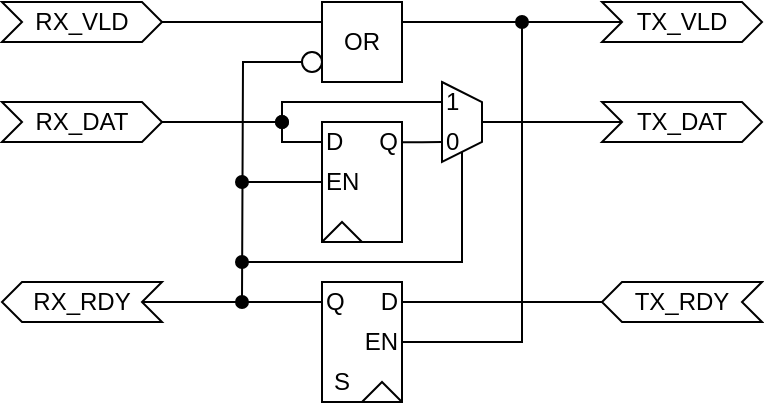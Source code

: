 <mxfile version="24.7.17">
  <diagram name="Page-1" id="h-33Ypo1zXG0YeIfGgGF">
    <mxGraphModel dx="1114" dy="870" grid="1" gridSize="10" guides="1" tooltips="1" connect="1" arrows="1" fold="1" page="1" pageScale="1" pageWidth="850" pageHeight="1100" math="0" shadow="0">
      <root>
        <mxCell id="0" />
        <mxCell id="1" parent="0" />
        <mxCell id="BdMwT2BXw6ccnMAw5Xdu-15" style="edgeStyle=orthogonalEdgeStyle;rounded=0;orthogonalLoop=1;jettySize=auto;html=1;exitX=1;exitY=0.5;exitDx=0;exitDy=0;endArrow=none;endFill=0;entryX=0;entryY=0.25;entryDx=0;entryDy=0;" parent="1" source="BdMwT2BXw6ccnMAw5Xdu-12" target="nYWVUmKUhp8h8kReskuT-10" edge="1">
          <mxGeometry relative="1" as="geometry">
            <mxPoint x="400" y="500" as="targetPoint" />
          </mxGeometry>
        </mxCell>
        <mxCell id="BdMwT2BXw6ccnMAw5Xdu-12" value="RX_VLD" style="shape=step;perimeter=stepPerimeter;whiteSpace=wrap;html=1;fixedSize=1;size=10;" parent="1" vertex="1">
          <mxGeometry x="300" y="490" width="80" height="20" as="geometry" />
        </mxCell>
        <mxCell id="BdMwT2BXw6ccnMAw5Xdu-13" value="TX_VLD" style="shape=step;perimeter=stepPerimeter;whiteSpace=wrap;html=1;fixedSize=1;size=10;" parent="1" vertex="1">
          <mxGeometry x="600" y="490" width="80" height="20" as="geometry" />
        </mxCell>
        <mxCell id="BdMwT2BXw6ccnMAw5Xdu-14" style="edgeStyle=orthogonalEdgeStyle;rounded=0;orthogonalLoop=1;jettySize=auto;html=1;exitX=1;exitY=0.25;exitDx=0;exitDy=0;endArrow=none;endFill=0;" parent="1" source="nYWVUmKUhp8h8kReskuT-10" target="BdMwT2BXw6ccnMAw5Xdu-13" edge="1">
          <mxGeometry relative="1" as="geometry">
            <mxPoint x="580" y="500" as="sourcePoint" />
          </mxGeometry>
        </mxCell>
        <mxCell id="BdMwT2BXw6ccnMAw5Xdu-20" value="" style="group" parent="1" vertex="1" connectable="0">
          <mxGeometry x="460" y="550" width="40" height="60" as="geometry" />
        </mxCell>
        <mxCell id="BdMwT2BXw6ccnMAw5Xdu-21" value="" style="rounded=0;whiteSpace=wrap;html=1;" parent="BdMwT2BXw6ccnMAw5Xdu-20" vertex="1">
          <mxGeometry width="40" height="60" as="geometry" />
        </mxCell>
        <mxCell id="BdMwT2BXw6ccnMAw5Xdu-22" value="D" style="text;html=1;strokeColor=none;fillColor=none;align=left;verticalAlign=middle;whiteSpace=wrap;rounded=0;" parent="BdMwT2BXw6ccnMAw5Xdu-20" vertex="1">
          <mxGeometry width="20" height="20" as="geometry" />
        </mxCell>
        <mxCell id="BdMwT2BXw6ccnMAw5Xdu-23" value="Q" style="text;html=1;strokeColor=none;fillColor=none;align=right;verticalAlign=middle;whiteSpace=wrap;rounded=0;" parent="BdMwT2BXw6ccnMAw5Xdu-20" vertex="1">
          <mxGeometry x="20" width="20" height="20" as="geometry" />
        </mxCell>
        <mxCell id="BdMwT2BXw6ccnMAw5Xdu-24" value="" style="endArrow=none;html=1;rounded=0;" parent="BdMwT2BXw6ccnMAw5Xdu-20" edge="1">
          <mxGeometry width="50" height="50" relative="1" as="geometry">
            <mxPoint y="60" as="sourcePoint" />
            <mxPoint x="20" y="60" as="targetPoint" />
            <Array as="points">
              <mxPoint x="10" y="50" />
            </Array>
          </mxGeometry>
        </mxCell>
        <mxCell id="BdMwT2BXw6ccnMAw5Xdu-26" value="EN" style="text;html=1;strokeColor=none;fillColor=none;align=left;verticalAlign=middle;whiteSpace=wrap;rounded=0;" parent="BdMwT2BXw6ccnMAw5Xdu-20" vertex="1">
          <mxGeometry y="20" width="20" height="20" as="geometry" />
        </mxCell>
        <mxCell id="BdMwT2BXw6ccnMAw5Xdu-27" style="edgeStyle=orthogonalEdgeStyle;rounded=0;orthogonalLoop=1;jettySize=auto;html=1;endArrow=none;endFill=0;" parent="1" source="BdMwT2BXw6ccnMAw5Xdu-28" edge="1">
          <mxGeometry relative="1" as="geometry">
            <mxPoint x="440" y="550" as="targetPoint" />
            <Array as="points" />
          </mxGeometry>
        </mxCell>
        <mxCell id="BdMwT2BXw6ccnMAw5Xdu-28" value="RX_DAT" style="shape=step;perimeter=stepPerimeter;whiteSpace=wrap;html=1;fixedSize=1;size=10;" parent="1" vertex="1">
          <mxGeometry x="300" y="540" width="80" height="20" as="geometry" />
        </mxCell>
        <mxCell id="BdMwT2BXw6ccnMAw5Xdu-29" style="edgeStyle=orthogonalEdgeStyle;rounded=0;orthogonalLoop=1;jettySize=auto;html=1;exitX=1;exitY=0.5;exitDx=0;exitDy=0;entryX=0;entryY=0.5;entryDx=0;entryDy=0;endArrow=none;endFill=0;" parent="1" source="BdMwT2BXw6ccnMAw5Xdu-30" target="nYWVUmKUhp8h8kReskuT-5" edge="1">
          <mxGeometry relative="1" as="geometry">
            <mxPoint x="440" y="640" as="targetPoint" />
          </mxGeometry>
        </mxCell>
        <mxCell id="BdMwT2BXw6ccnMAw5Xdu-30" value="RX_RDY" style="shape=step;perimeter=stepPerimeter;whiteSpace=wrap;html=1;fixedSize=1;size=10;flipH=1;" parent="1" vertex="1">
          <mxGeometry x="300" y="630" width="80" height="20" as="geometry" />
        </mxCell>
        <mxCell id="BdMwT2BXw6ccnMAw5Xdu-34" value="TX_DAT" style="shape=step;perimeter=stepPerimeter;whiteSpace=wrap;html=1;fixedSize=1;size=10;" parent="1" vertex="1">
          <mxGeometry x="600" y="540" width="80" height="20" as="geometry" />
        </mxCell>
        <mxCell id="BdMwT2BXw6ccnMAw5Xdu-35" style="edgeStyle=orthogonalEdgeStyle;rounded=0;orthogonalLoop=1;jettySize=auto;html=1;endArrow=none;endFill=0;exitX=0.5;exitY=0;exitDx=0;exitDy=0;" parent="1" source="nYWVUmKUhp8h8kReskuT-19" target="BdMwT2BXw6ccnMAw5Xdu-34" edge="1">
          <mxGeometry relative="1" as="geometry">
            <mxPoint x="549.36" y="546.39" as="sourcePoint" />
          </mxGeometry>
        </mxCell>
        <mxCell id="BdMwT2BXw6ccnMAw5Xdu-37" value="TX_RDY" style="shape=step;perimeter=stepPerimeter;whiteSpace=wrap;html=1;fixedSize=1;size=10;flipH=1;" parent="1" vertex="1">
          <mxGeometry x="600" y="630" width="80" height="20" as="geometry" />
        </mxCell>
        <mxCell id="BdMwT2BXw6ccnMAw5Xdu-38" style="edgeStyle=orthogonalEdgeStyle;rounded=0;orthogonalLoop=1;jettySize=auto;html=1;endArrow=none;endFill=0;exitX=1;exitY=0.5;exitDx=0;exitDy=0;entryX=0;entryY=0.5;entryDx=0;entryDy=0;" parent="1" source="nYWVUmKUhp8h8kReskuT-4" target="BdMwT2BXw6ccnMAw5Xdu-37" edge="1">
          <mxGeometry relative="1" as="geometry">
            <mxPoint x="470" y="640" as="targetPoint" />
            <mxPoint x="360" y="640" as="sourcePoint" />
            <Array as="points" />
          </mxGeometry>
        </mxCell>
        <mxCell id="BdMwT2BXw6ccnMAw5Xdu-41" style="edgeStyle=orthogonalEdgeStyle;rounded=0;orthogonalLoop=1;jettySize=auto;html=1;endArrow=oval;endFill=1;exitX=0;exitY=0.5;exitDx=0;exitDy=0;startArrow=none;startFill=0;" parent="1" source="nYWVUmKUhp8h8kReskuT-11" edge="1">
          <mxGeometry relative="1" as="geometry">
            <mxPoint x="420" y="640" as="targetPoint" />
            <mxPoint x="380" y="500" as="sourcePoint" />
          </mxGeometry>
        </mxCell>
        <mxCell id="BdMwT2BXw6ccnMAw5Xdu-42" style="edgeStyle=orthogonalEdgeStyle;rounded=0;orthogonalLoop=1;jettySize=auto;html=1;endArrow=oval;endFill=1;startArrow=none;startFill=0;exitX=0;exitY=0.5;exitDx=0;exitDy=0;" parent="1" source="BdMwT2BXw6ccnMAw5Xdu-26" edge="1">
          <mxGeometry relative="1" as="geometry">
            <mxPoint x="420" y="580" as="targetPoint" />
            <mxPoint x="380" y="590" as="sourcePoint" />
          </mxGeometry>
        </mxCell>
        <mxCell id="nYWVUmKUhp8h8kReskuT-9" value="" style="group" parent="1" vertex="1" connectable="0">
          <mxGeometry x="450" y="490" width="50" height="40" as="geometry" />
        </mxCell>
        <mxCell id="nYWVUmKUhp8h8kReskuT-10" value="OR" style="whiteSpace=wrap;html=1;aspect=fixed;" parent="nYWVUmKUhp8h8kReskuT-9" vertex="1">
          <mxGeometry x="10" width="40" height="40" as="geometry" />
        </mxCell>
        <mxCell id="nYWVUmKUhp8h8kReskuT-11" value="" style="ellipse;whiteSpace=wrap;html=1;" parent="nYWVUmKUhp8h8kReskuT-9" vertex="1">
          <mxGeometry y="25" width="10" height="10" as="geometry" />
        </mxCell>
        <mxCell id="nYWVUmKUhp8h8kReskuT-12" value="" style="group" parent="1" vertex="1" connectable="0">
          <mxGeometry x="460" y="630" width="40" height="60" as="geometry" />
        </mxCell>
        <mxCell id="nYWVUmKUhp8h8kReskuT-3" value="" style="rounded=0;whiteSpace=wrap;html=1;" parent="nYWVUmKUhp8h8kReskuT-12" vertex="1">
          <mxGeometry width="40" height="60" as="geometry" />
        </mxCell>
        <mxCell id="nYWVUmKUhp8h8kReskuT-5" value="Q" style="text;html=1;strokeColor=none;fillColor=none;align=left;verticalAlign=middle;whiteSpace=wrap;rounded=0;" parent="nYWVUmKUhp8h8kReskuT-12" vertex="1">
          <mxGeometry width="20" height="20" as="geometry" />
        </mxCell>
        <mxCell id="nYWVUmKUhp8h8kReskuT-4" value="D" style="text;html=1;strokeColor=none;fillColor=none;align=right;verticalAlign=middle;whiteSpace=wrap;rounded=0;" parent="nYWVUmKUhp8h8kReskuT-12" vertex="1">
          <mxGeometry x="20" width="20" height="20" as="geometry" />
        </mxCell>
        <mxCell id="nYWVUmKUhp8h8kReskuT-6" value="" style="endArrow=none;html=1;rounded=0;" parent="nYWVUmKUhp8h8kReskuT-12" edge="1">
          <mxGeometry width="50" height="50" relative="1" as="geometry">
            <mxPoint x="20" y="60" as="sourcePoint" />
            <mxPoint x="40" y="60" as="targetPoint" />
            <Array as="points">
              <mxPoint x="30" y="50" />
            </Array>
          </mxGeometry>
        </mxCell>
        <mxCell id="nYWVUmKUhp8h8kReskuT-7" value="S" style="text;html=1;strokeColor=none;fillColor=none;align=center;verticalAlign=middle;whiteSpace=wrap;rounded=0;" parent="nYWVUmKUhp8h8kReskuT-12" vertex="1">
          <mxGeometry y="40" width="20" height="20" as="geometry" />
        </mxCell>
        <mxCell id="nYWVUmKUhp8h8kReskuT-8" value="EN" style="text;html=1;strokeColor=none;fillColor=none;align=right;verticalAlign=middle;whiteSpace=wrap;rounded=0;" parent="nYWVUmKUhp8h8kReskuT-12" vertex="1">
          <mxGeometry x="20" y="20" width="20" height="20" as="geometry" />
        </mxCell>
        <mxCell id="nYWVUmKUhp8h8kReskuT-14" style="edgeStyle=orthogonalEdgeStyle;rounded=0;orthogonalLoop=1;jettySize=auto;html=1;exitX=0.996;exitY=0.169;exitDx=0;exitDy=0;endArrow=none;endFill=0;exitPerimeter=0;entryX=0.75;entryY=1;entryDx=0;entryDy=0;" parent="1" source="BdMwT2BXw6ccnMAw5Xdu-21" target="nYWVUmKUhp8h8kReskuT-19" edge="1">
          <mxGeometry relative="1" as="geometry">
            <mxPoint x="529.36" y="558.67" as="targetPoint" />
            <mxPoint x="520" y="610" as="sourcePoint" />
            <Array as="points">
              <mxPoint x="510" y="560" />
              <mxPoint x="520" y="560" />
            </Array>
          </mxGeometry>
        </mxCell>
        <mxCell id="nYWVUmKUhp8h8kReskuT-19" value="" style="shape=trapezoid;perimeter=trapezoidPerimeter;whiteSpace=wrap;html=1;fixedSize=1;size=10;rotation=90;" parent="1" vertex="1">
          <mxGeometry x="510" y="540" width="40" height="20" as="geometry" />
        </mxCell>
        <mxCell id="nYWVUmKUhp8h8kReskuT-20" style="edgeStyle=orthogonalEdgeStyle;rounded=0;orthogonalLoop=1;jettySize=auto;html=1;endArrow=oval;endFill=1;startArrow=none;startFill=0;exitX=0.25;exitY=1;exitDx=0;exitDy=0;" parent="1" source="nYWVUmKUhp8h8kReskuT-19" edge="1">
          <mxGeometry relative="1" as="geometry">
            <mxPoint x="440" y="550" as="targetPoint" />
            <mxPoint x="470" y="590" as="sourcePoint" />
            <Array as="points">
              <mxPoint x="440" y="540" />
            </Array>
          </mxGeometry>
        </mxCell>
        <mxCell id="nYWVUmKUhp8h8kReskuT-21" value="0" style="text;html=1;strokeColor=none;fillColor=none;align=left;verticalAlign=middle;whiteSpace=wrap;rounded=0;" parent="1" vertex="1">
          <mxGeometry x="520" y="550" width="20" height="20" as="geometry" />
        </mxCell>
        <mxCell id="nYWVUmKUhp8h8kReskuT-22" value="1" style="text;html=1;strokeColor=none;fillColor=none;align=left;verticalAlign=middle;whiteSpace=wrap;rounded=0;" parent="1" vertex="1">
          <mxGeometry x="520" y="530" width="20" height="20" as="geometry" />
        </mxCell>
        <mxCell id="nYWVUmKUhp8h8kReskuT-23" style="edgeStyle=orthogonalEdgeStyle;rounded=0;orthogonalLoop=1;jettySize=auto;html=1;endArrow=oval;endFill=1;startArrow=none;startFill=0;exitX=1;exitY=0.5;exitDx=0;exitDy=0;" parent="1" source="nYWVUmKUhp8h8kReskuT-19" edge="1">
          <mxGeometry relative="1" as="geometry">
            <mxPoint x="420" y="620" as="targetPoint" />
            <mxPoint x="390" y="570" as="sourcePoint" />
            <Array as="points">
              <mxPoint x="530" y="620" />
            </Array>
          </mxGeometry>
        </mxCell>
        <mxCell id="nYWVUmKUhp8h8kReskuT-24" style="edgeStyle=orthogonalEdgeStyle;rounded=0;orthogonalLoop=1;jettySize=auto;html=1;endArrow=oval;endFill=1;startArrow=none;startFill=0;exitX=0;exitY=0.5;exitDx=0;exitDy=0;" parent="1" source="BdMwT2BXw6ccnMAw5Xdu-22" edge="1">
          <mxGeometry relative="1" as="geometry">
            <mxPoint x="440" y="550" as="targetPoint" />
            <mxPoint x="530" y="550" as="sourcePoint" />
            <Array as="points">
              <mxPoint x="440" y="560" />
            </Array>
          </mxGeometry>
        </mxCell>
        <mxCell id="nYWVUmKUhp8h8kReskuT-25" style="edgeStyle=orthogonalEdgeStyle;rounded=0;orthogonalLoop=1;jettySize=auto;html=1;endArrow=oval;endFill=1;startArrow=none;startFill=0;exitX=1;exitY=0.5;exitDx=0;exitDy=0;" parent="1" source="nYWVUmKUhp8h8kReskuT-8" edge="1">
          <mxGeometry relative="1" as="geometry">
            <mxPoint x="560" y="500" as="targetPoint" />
            <mxPoint x="390" y="550" as="sourcePoint" />
            <Array as="points">
              <mxPoint x="560" y="660" />
              <mxPoint x="560" y="500" />
            </Array>
          </mxGeometry>
        </mxCell>
      </root>
    </mxGraphModel>
  </diagram>
</mxfile>
